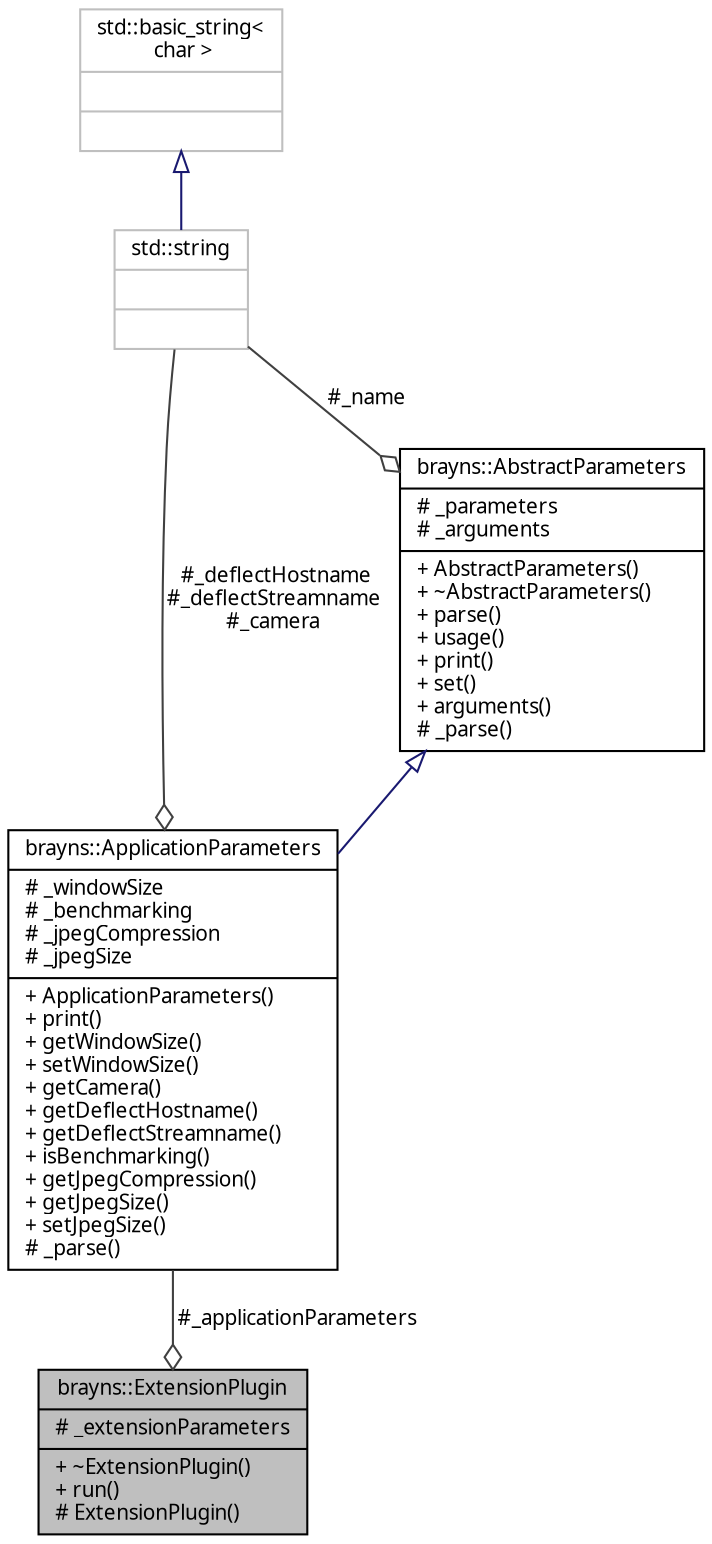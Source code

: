 digraph "brayns::ExtensionPlugin"
{
  edge [fontname="Sans",fontsize="10",labelfontname="Sans",labelfontsize="10"];
  node [fontname="Sans",fontsize="10",shape=record];
  Node1 [label="{brayns::ExtensionPlugin\n|# _extensionParameters\l|+ ~ExtensionPlugin()\l+ run()\l# ExtensionPlugin()\l}",height=0.2,width=0.4,color="black", fillcolor="grey75", style="filled" fontcolor="black"];
  Node2 -> Node1 [color="grey25",fontsize="10",style="solid",label=" #_applicationParameters" ,arrowhead="odiamond",fontname="Sans"];
  Node2 [label="{brayns::ApplicationParameters\n|# _windowSize\l# _benchmarking\l# _jpegCompression\l# _jpegSize\l|+ ApplicationParameters()\l+ print()\l+ getWindowSize()\l+ setWindowSize()\l+ getCamera()\l+ getDeflectHostname()\l+ getDeflectStreamname()\l+ isBenchmarking()\l+ getJpegCompression()\l+ getJpegSize()\l+ setJpegSize()\l# _parse()\l}",height=0.2,width=0.4,color="black", fillcolor="white", style="filled",URL="$classbrayns_1_1_application_parameters.html",tooltip="Manages application parameters. "];
  Node3 -> Node2 [dir="back",color="midnightblue",fontsize="10",style="solid",arrowtail="onormal",fontname="Sans"];
  Node3 [label="{brayns::AbstractParameters\n|# _parameters\l# _arguments\l|+ AbstractParameters()\l+ ~AbstractParameters()\l+ parse()\l+ usage()\l+ print()\l+ set()\l+ arguments()\l# _parse()\l}",height=0.2,width=0.4,color="black", fillcolor="white", style="filled",URL="$classbrayns_1_1_abstract_parameters.html",tooltip="Base class defining command line parameters. "];
  Node4 -> Node3 [color="grey25",fontsize="10",style="solid",label=" #_name" ,arrowhead="odiamond",fontname="Sans"];
  Node4 [label="{std::string\n||}",height=0.2,width=0.4,color="grey75", fillcolor="white", style="filled",tooltip="STL class. "];
  Node5 -> Node4 [dir="back",color="midnightblue",fontsize="10",style="solid",arrowtail="onormal",fontname="Sans"];
  Node5 [label="{std::basic_string\<\l char \>\n||}",height=0.2,width=0.4,color="grey75", fillcolor="white", style="filled",tooltip="STL class. "];
  Node4 -> Node2 [color="grey25",fontsize="10",style="solid",label=" #_deflectHostname\n#_deflectStreamname\n#_camera" ,arrowhead="odiamond",fontname="Sans"];
}
